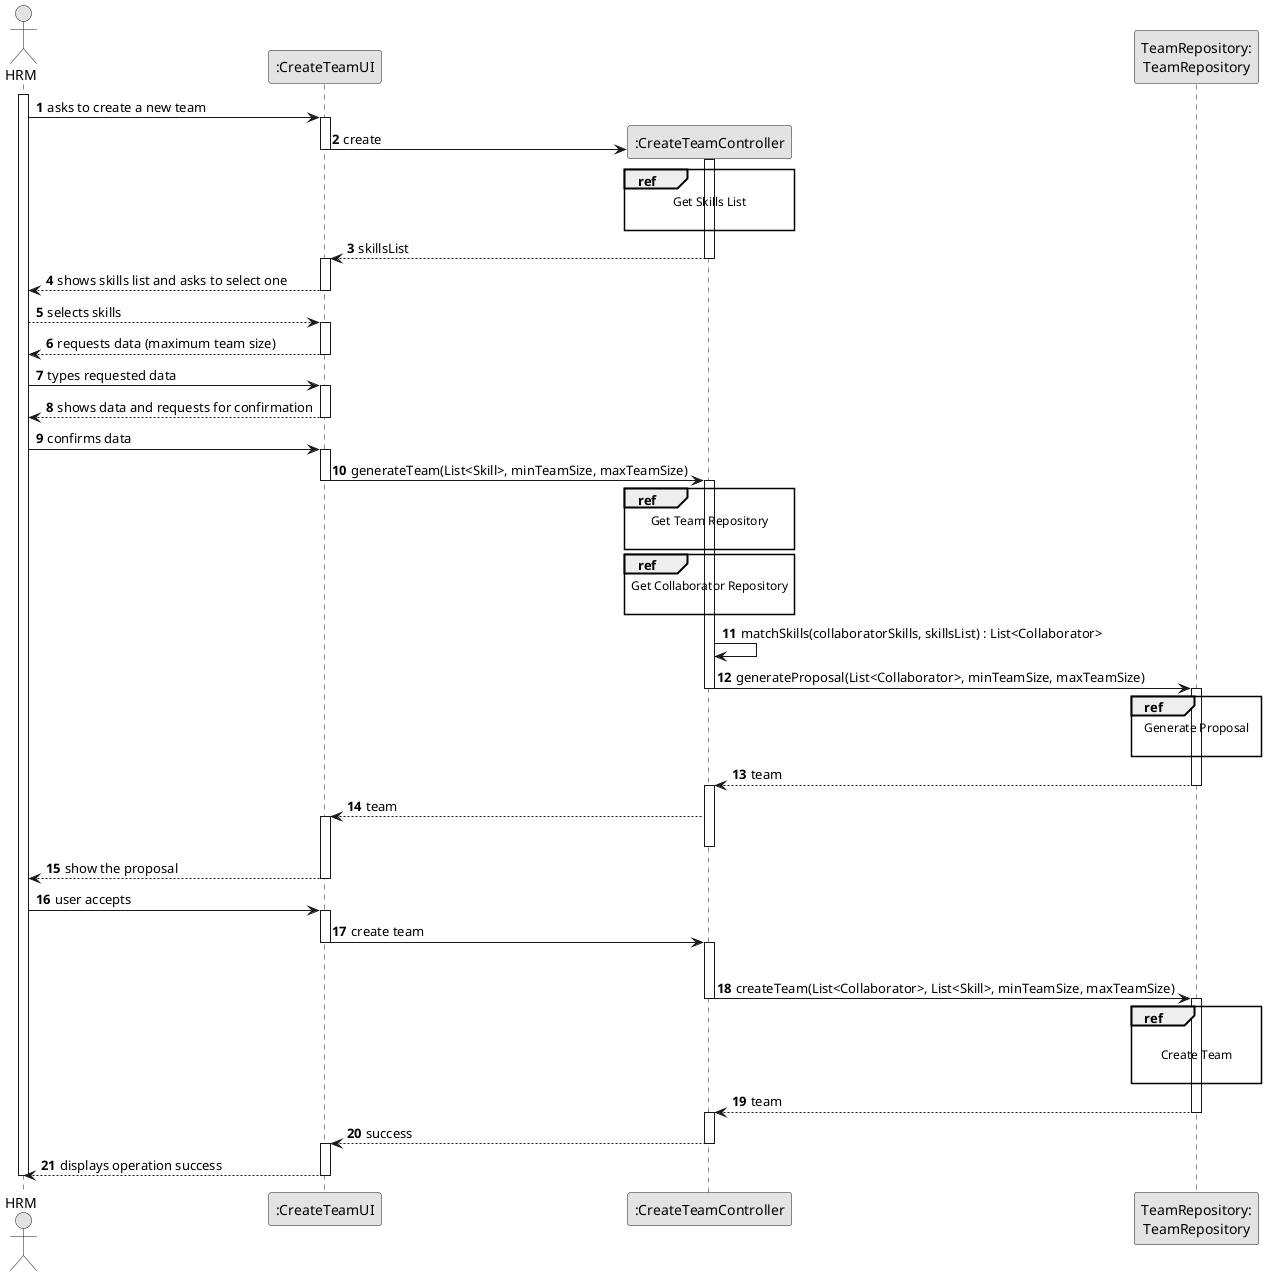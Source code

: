 @startuml
skinparam monochrome true
skinparam packageStyle rectangle
skinparam shadowing false

autonumber

'hide footbox
actor "HRM" as ADM
participant ":CreateTeamUI" as UI
participant ":CreateTeamController" as CTRL
participant "TeamRepository:\nTeamRepository" as TeamRepository

activate ADM

    ADM -> UI : asks to create a new team
    activate UI

                UI -> CTRL** : create
                deactivate UI
                activate CTRL

                    ref over CTRL
                                Get Skills List

                            end ref

                    CTRL --> UI : skillsList
                deactivate CTRL
                activate UI

                UI --> ADM : shows skills list and asks to select one
                deactivate UI

        ADM --> UI : selects skills
        activate UI

        UI --> ADM : requests data (maximum team size)
        deactivate UI

    ADM -> UI : types requested data
    activate UI

        UI --> ADM : shows data and requests for confirmation
        deactivate UI

    ADM -> UI : confirms data
    activate UI

UI -> CTRL : generateTeam(List<Skill>, minTeamSize, maxTeamSize)
deactivate UI
activate CTRL
ref over CTRL
                                Get Team Repository

                            end ref
                            ref over CTRL
                                                            Get Collaborator Repository

                                                        end ref
        CTRL -> CTRL : matchSkills(collaboratorSkills, skillsList) : List<Collaborator>

        CTRL -> TeamRepository : generateProposal(List<Collaborator>, minTeamSize, maxTeamSize)
    deactivate CTRL
    activate TeamRepository
    ref over TeamRepository
                                    Generate Proposal

                                end ref
                                TeamRepository --> CTRL : team
                                                                deactivate TeamRepository

                                activate CTRL
                                CTRL --> UI : team
                                activate UI

    deactivate CTRL
    UI --> ADM: show the proposal
        deactivate UI

        ADM -> UI: user accepts
        activate UI

        UI -> CTRL : create team
        deactivate UI
        activate CTRL

            |||
            CTRL -> TeamRepository: createTeam(List<Collaborator>, List<Skill>, minTeamSize, maxTeamSize)
                deactivate CTRL
                activate TeamRepository

                ref over TeamRepository

                            Create Team

                        end ref

            TeamRepository --> CTRL: team
            deactivate TeamRepository
            activate CTRL

            CTRL --> UI : success
            deactivate CTRL
            activate UI
            UI --> ADM: displays operation success
    deactivate UI

deactivate ADM

@enduml